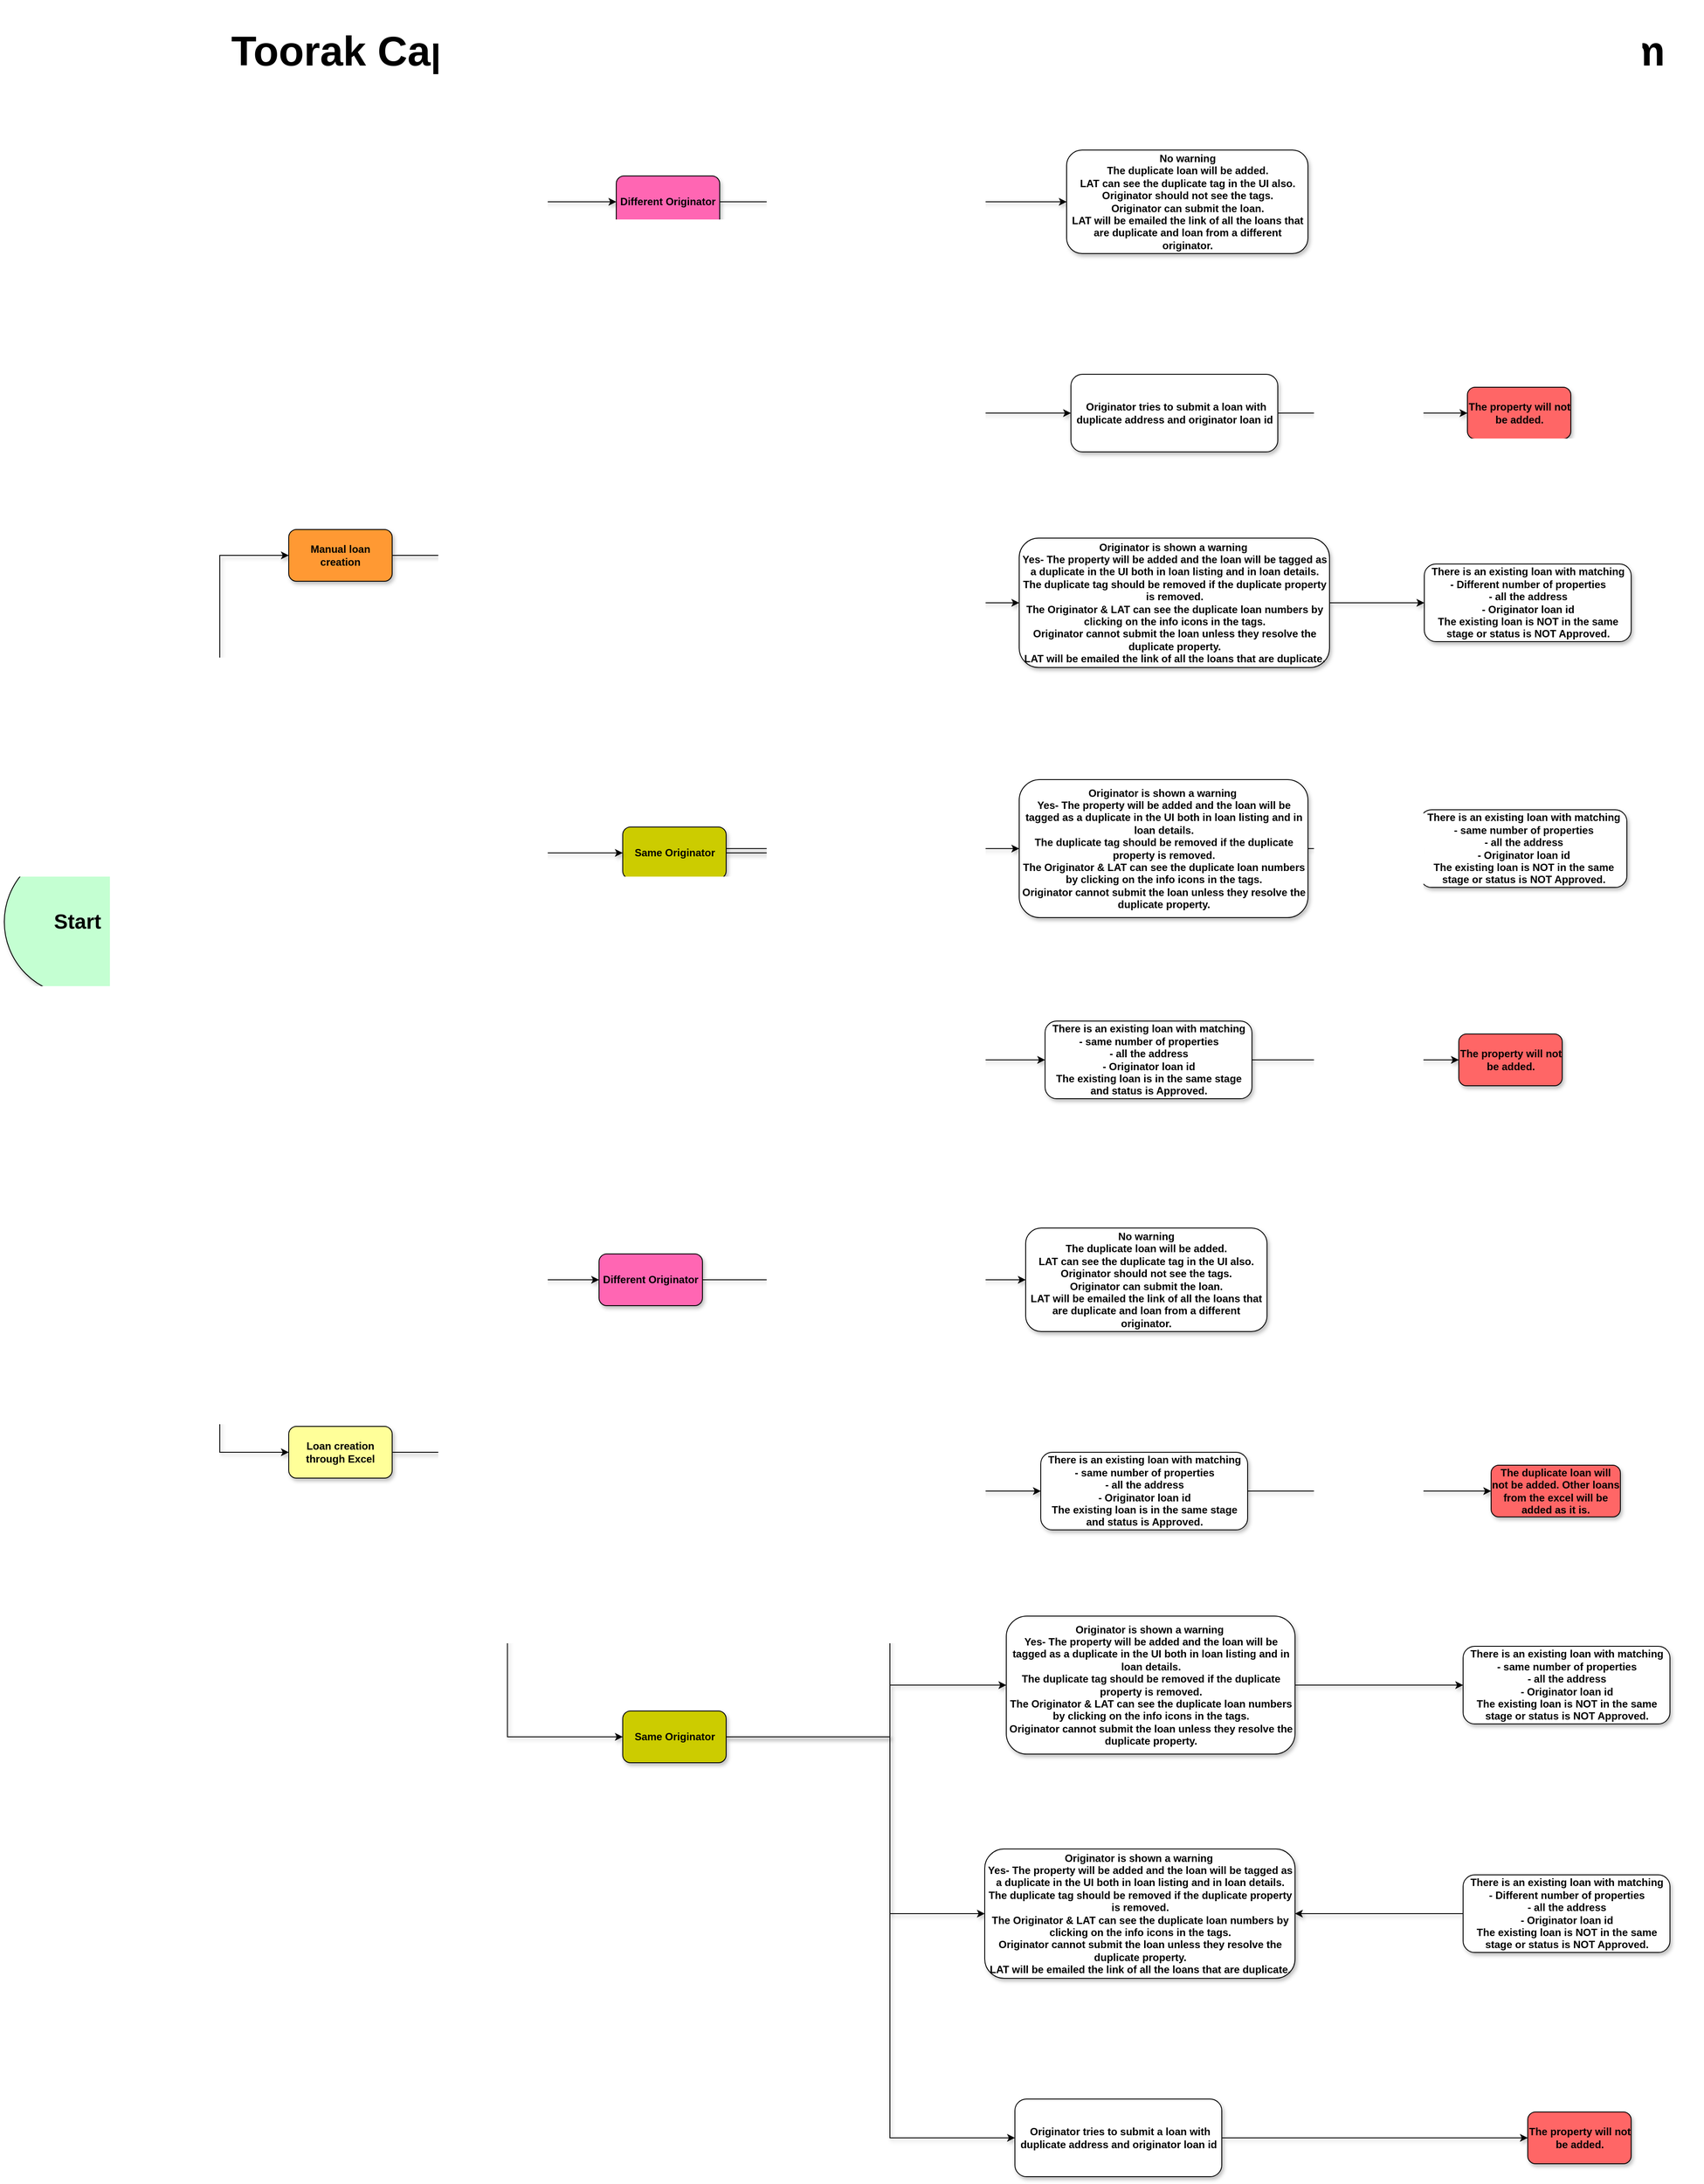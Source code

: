 <mxfile version="13.6.4" type="github">
  <diagram id="qH6c3s9MMgLRUwGL3_td" name="Page-1">
    <mxGraphModel dx="5282" dy="1964" grid="1" gridSize="10" guides="1" tooltips="1" connect="1" arrows="1" fold="1" page="1" pageScale="1" pageWidth="850" pageHeight="1100" math="0" shadow="0">
      <root>
        <mxCell id="0" />
        <mxCell id="1" parent="0" />
        <mxCell id="ZVSDZQNDmMW8suPTSfCe-81" style="edgeStyle=orthogonalEdgeStyle;rounded=0;orthogonalLoop=1;jettySize=auto;html=1;entryX=0;entryY=0.5;entryDx=0;entryDy=0;shadow=1;" edge="1" parent="1" source="ZVSDZQNDmMW8suPTSfCe-1" target="ZVSDZQNDmMW8suPTSfCe-3">
          <mxGeometry relative="1" as="geometry" />
        </mxCell>
        <mxCell id="ZVSDZQNDmMW8suPTSfCe-125" style="edgeStyle=orthogonalEdgeStyle;rounded=0;orthogonalLoop=1;jettySize=auto;html=1;entryX=0;entryY=0.5;entryDx=0;entryDy=0;shadow=1;" edge="1" parent="1" source="ZVSDZQNDmMW8suPTSfCe-1" target="ZVSDZQNDmMW8suPTSfCe-2">
          <mxGeometry relative="1" as="geometry" />
        </mxCell>
        <mxCell id="ZVSDZQNDmMW8suPTSfCe-1" value="&lt;font style=&quot;font-size: 24px&quot;&gt;Start&lt;/font&gt;" style="ellipse;whiteSpace=wrap;html=1;aspect=fixed;fillColor=#C4FFD2;fontStyle=1;shadow=1;" vertex="1" parent="1">
          <mxGeometry x="-670" y="1070" width="170" height="170" as="geometry" />
        </mxCell>
        <mxCell id="ZVSDZQNDmMW8suPTSfCe-96" style="edgeStyle=orthogonalEdgeStyle;rounded=0;orthogonalLoop=1;jettySize=auto;html=1;entryX=0;entryY=0.5;entryDx=0;entryDy=0;shadow=1;" edge="1" parent="1" source="ZVSDZQNDmMW8suPTSfCe-2" target="ZVSDZQNDmMW8suPTSfCe-5">
          <mxGeometry relative="1" as="geometry">
            <Array as="points">
              <mxPoint x="-90" y="1770" />
              <mxPoint x="-90" y="1570" />
            </Array>
          </mxGeometry>
        </mxCell>
        <mxCell id="ZVSDZQNDmMW8suPTSfCe-97" style="edgeStyle=orthogonalEdgeStyle;rounded=0;orthogonalLoop=1;jettySize=auto;html=1;entryX=0;entryY=0.5;entryDx=0;entryDy=0;shadow=1;" edge="1" parent="1" source="ZVSDZQNDmMW8suPTSfCe-2" target="ZVSDZQNDmMW8suPTSfCe-4">
          <mxGeometry relative="1" as="geometry" />
        </mxCell>
        <mxCell id="ZVSDZQNDmMW8suPTSfCe-2" value="Loan creation through Excel" style="rounded=1;whiteSpace=wrap;html=1;fillColor=#FFFF99;fontStyle=1;shadow=1;" vertex="1" parent="1">
          <mxGeometry x="-340" y="1740" width="120" height="60" as="geometry" />
        </mxCell>
        <mxCell id="ZVSDZQNDmMW8suPTSfCe-110" style="edgeStyle=orthogonalEdgeStyle;rounded=0;orthogonalLoop=1;jettySize=auto;html=1;entryX=0;entryY=0.5;entryDx=0;entryDy=0;shadow=1;" edge="1" parent="1" source="ZVSDZQNDmMW8suPTSfCe-4" target="ZVSDZQNDmMW8suPTSfCe-48">
          <mxGeometry relative="1" as="geometry">
            <Array as="points">
              <mxPoint x="357.5" y="2100" />
              <mxPoint x="357.5" y="1815" />
            </Array>
          </mxGeometry>
        </mxCell>
        <mxCell id="ZVSDZQNDmMW8suPTSfCe-111" style="edgeStyle=orthogonalEdgeStyle;rounded=0;orthogonalLoop=1;jettySize=auto;html=1;entryX=0;entryY=0.5;entryDx=0;entryDy=0;shadow=1;" edge="1" parent="1" source="ZVSDZQNDmMW8suPTSfCe-4" target="ZVSDZQNDmMW8suPTSfCe-52">
          <mxGeometry relative="1" as="geometry">
            <Array as="points">
              <mxPoint x="357.5" y="2100" />
              <mxPoint x="357.5" y="2040" />
            </Array>
          </mxGeometry>
        </mxCell>
        <mxCell id="ZVSDZQNDmMW8suPTSfCe-112" style="edgeStyle=orthogonalEdgeStyle;rounded=0;orthogonalLoop=1;jettySize=auto;html=1;entryX=0;entryY=0.5;entryDx=0;entryDy=0;shadow=1;" edge="1" parent="1" source="ZVSDZQNDmMW8suPTSfCe-4" target="ZVSDZQNDmMW8suPTSfCe-55">
          <mxGeometry relative="1" as="geometry">
            <Array as="points">
              <mxPoint x="357.5" y="2100" />
              <mxPoint x="357.5" y="2305" />
            </Array>
          </mxGeometry>
        </mxCell>
        <mxCell id="ZVSDZQNDmMW8suPTSfCe-113" style="edgeStyle=orthogonalEdgeStyle;rounded=0;orthogonalLoop=1;jettySize=auto;html=1;entryX=0;entryY=0.5;entryDx=0;entryDy=0;shadow=1;" edge="1" parent="1" source="ZVSDZQNDmMW8suPTSfCe-4" target="ZVSDZQNDmMW8suPTSfCe-57">
          <mxGeometry relative="1" as="geometry">
            <Array as="points">
              <mxPoint x="357.5" y="2100" />
              <mxPoint x="357.5" y="2565" />
            </Array>
          </mxGeometry>
        </mxCell>
        <mxCell id="ZVSDZQNDmMW8suPTSfCe-4" value="Same Originator" style="rounded=1;whiteSpace=wrap;html=1;fillColor=#CCCC00;fontStyle=1;shadow=1;" vertex="1" parent="1">
          <mxGeometry x="47.5" y="2070" width="120" height="60" as="geometry" />
        </mxCell>
        <mxCell id="ZVSDZQNDmMW8suPTSfCe-109" style="edgeStyle=orthogonalEdgeStyle;rounded=0;orthogonalLoop=1;jettySize=auto;html=1;entryX=0;entryY=0.5;entryDx=0;entryDy=0;shadow=1;" edge="1" parent="1" source="ZVSDZQNDmMW8suPTSfCe-5" target="ZVSDZQNDmMW8suPTSfCe-66">
          <mxGeometry relative="1" as="geometry" />
        </mxCell>
        <mxCell id="ZVSDZQNDmMW8suPTSfCe-5" value="Different Originator" style="rounded=1;whiteSpace=wrap;html=1;fillColor=#FF66B3;fontStyle=1;shadow=1;" vertex="1" parent="1">
          <mxGeometry x="20" y="1540" width="120" height="60" as="geometry" />
        </mxCell>
        <mxCell id="ZVSDZQNDmMW8suPTSfCe-98" style="edgeStyle=orthogonalEdgeStyle;rounded=0;orthogonalLoop=1;jettySize=auto;html=1;entryX=0;entryY=0.5;entryDx=0;entryDy=0;shadow=1;" edge="1" parent="1" source="ZVSDZQNDmMW8suPTSfCe-6" target="ZVSDZQNDmMW8suPTSfCe-31">
          <mxGeometry relative="1" as="geometry" />
        </mxCell>
        <mxCell id="ZVSDZQNDmMW8suPTSfCe-99" style="edgeStyle=orthogonalEdgeStyle;rounded=0;orthogonalLoop=1;jettySize=auto;html=1;entryX=0;entryY=0.5;entryDx=0;entryDy=0;shadow=1;" edge="1" parent="1" source="ZVSDZQNDmMW8suPTSfCe-6" target="ZVSDZQNDmMW8suPTSfCe-29">
          <mxGeometry relative="1" as="geometry">
            <Array as="points">
              <mxPoint x="367.5" y="1070" />
              <mxPoint x="367.5" y="785" />
            </Array>
          </mxGeometry>
        </mxCell>
        <mxCell id="ZVSDZQNDmMW8suPTSfCe-100" style="edgeStyle=orthogonalEdgeStyle;rounded=0;orthogonalLoop=1;jettySize=auto;html=1;entryX=0;entryY=0.5;entryDx=0;entryDy=0;shadow=1;" edge="1" parent="1" source="ZVSDZQNDmMW8suPTSfCe-6" target="ZVSDZQNDmMW8suPTSfCe-24">
          <mxGeometry relative="1" as="geometry" />
        </mxCell>
        <mxCell id="ZVSDZQNDmMW8suPTSfCe-101" style="edgeStyle=orthogonalEdgeStyle;rounded=0;orthogonalLoop=1;jettySize=auto;html=1;entryX=0;entryY=0.5;entryDx=0;entryDy=0;shadow=1;" edge="1" parent="1" source="ZVSDZQNDmMW8suPTSfCe-6" target="ZVSDZQNDmMW8suPTSfCe-19">
          <mxGeometry relative="1" as="geometry">
            <Array as="points">
              <mxPoint x="367.5" y="1070" />
              <mxPoint x="367.5" y="1315" />
            </Array>
          </mxGeometry>
        </mxCell>
        <mxCell id="ZVSDZQNDmMW8suPTSfCe-6" value="Same Originator" style="rounded=1;whiteSpace=wrap;html=1;fillColor=#CCCC00;fontStyle=1;shadow=1;" vertex="1" parent="1">
          <mxGeometry x="47.5" y="1045" width="120" height="60" as="geometry" />
        </mxCell>
        <mxCell id="ZVSDZQNDmMW8suPTSfCe-108" style="edgeStyle=orthogonalEdgeStyle;rounded=0;orthogonalLoop=1;jettySize=auto;html=1;entryX=0;entryY=0.5;entryDx=0;entryDy=0;shadow=1;" edge="1" parent="1" source="ZVSDZQNDmMW8suPTSfCe-7" target="ZVSDZQNDmMW8suPTSfCe-68">
          <mxGeometry relative="1" as="geometry" />
        </mxCell>
        <mxCell id="ZVSDZQNDmMW8suPTSfCe-7" value="Different Originator" style="rounded=1;whiteSpace=wrap;html=1;fillColor=#FF66B3;shadow=1;fontStyle=1" vertex="1" parent="1">
          <mxGeometry x="40" y="290" width="120" height="60" as="geometry" />
        </mxCell>
        <mxCell id="ZVSDZQNDmMW8suPTSfCe-104" style="edgeStyle=orthogonalEdgeStyle;rounded=0;orthogonalLoop=1;jettySize=auto;html=1;entryX=0;entryY=0.5;entryDx=0;entryDy=0;shadow=1;" edge="1" parent="1" source="ZVSDZQNDmMW8suPTSfCe-19" target="ZVSDZQNDmMW8suPTSfCe-20">
          <mxGeometry relative="1" as="geometry" />
        </mxCell>
        <mxCell id="ZVSDZQNDmMW8suPTSfCe-19" value="&lt;div&gt;There is an existing loan with matching&lt;/div&gt;&lt;div&gt;- same number of properties&lt;/div&gt;&lt;div&gt;- all the address&lt;/div&gt;&lt;div&gt;- Originator loan id&lt;/div&gt;&lt;div&gt;The existing loan is in the same stage and status is Approved.&lt;/div&gt;" style="rounded=1;whiteSpace=wrap;html=1;fontStyle=1;shadow=1;" vertex="1" parent="1">
          <mxGeometry x="537.5" y="1270" width="240" height="90" as="geometry" />
        </mxCell>
        <mxCell id="ZVSDZQNDmMW8suPTSfCe-20" value="The property will not be added." style="rounded=1;whiteSpace=wrap;html=1;fillColor=#FF6666;fontStyle=1;shadow=1;" vertex="1" parent="1">
          <mxGeometry x="1017.5" y="1285" width="120" height="60" as="geometry" />
        </mxCell>
        <mxCell id="ZVSDZQNDmMW8suPTSfCe-23" value="&lt;div&gt;There is an existing loan with matching&lt;/div&gt;&lt;div&gt;- same number of properties&lt;/div&gt;&lt;div&gt;- all the address&lt;/div&gt;&lt;div&gt;- Originator loan id&lt;/div&gt;&lt;div&gt;The existing loan is NOT in the same stage or status is NOT Approved.&lt;/div&gt;" style="rounded=1;whiteSpace=wrap;html=1;fontStyle=1;shadow=1;" vertex="1" parent="1">
          <mxGeometry x="972.5" y="1025" width="240" height="90" as="geometry" />
        </mxCell>
        <mxCell id="ZVSDZQNDmMW8suPTSfCe-105" style="edgeStyle=orthogonalEdgeStyle;rounded=0;orthogonalLoop=1;jettySize=auto;html=1;entryX=0;entryY=0.5;entryDx=0;entryDy=0;shadow=1;" edge="1" parent="1" source="ZVSDZQNDmMW8suPTSfCe-24" target="ZVSDZQNDmMW8suPTSfCe-23">
          <mxGeometry relative="1" as="geometry" />
        </mxCell>
        <mxCell id="ZVSDZQNDmMW8suPTSfCe-24" value="&lt;div&gt;Originator is shown a warning&amp;nbsp;&lt;/div&gt;&lt;div&gt;Yes- The property will be added and the loan will be tagged as a duplicate in the UI both in loan listing and in loan details.&lt;/div&gt;&lt;div&gt;The duplicate tag should be removed if the duplicate property is removed.&lt;/div&gt;&lt;div&gt;The Originator &amp;amp; LAT can see the duplicate loan numbers by clicking on the info icons in the tags.&lt;/div&gt;&lt;div&gt;Originator cannot submit the loan unless they resolve the duplicate property.&lt;/div&gt;" style="rounded=1;whiteSpace=wrap;html=1;fontStyle=1;shadow=1;" vertex="1" parent="1">
          <mxGeometry x="507.5" y="990" width="335" height="160" as="geometry" />
        </mxCell>
        <mxCell id="ZVSDZQNDmMW8suPTSfCe-28" value="&lt;div&gt;There is an existing loan with matching&lt;/div&gt;&lt;div&gt;- Different number of properties&lt;/div&gt;&lt;div&gt;- all the address&lt;/div&gt;&lt;div&gt;- Originator loan id&lt;/div&gt;&lt;div&gt;The existing loan is NOT in the same stage or status is NOT Approved.&lt;/div&gt;" style="rounded=1;whiteSpace=wrap;html=1;fontStyle=1;shadow=1;" vertex="1" parent="1">
          <mxGeometry x="977.5" y="740" width="240" height="90" as="geometry" />
        </mxCell>
        <mxCell id="ZVSDZQNDmMW8suPTSfCe-106" style="edgeStyle=orthogonalEdgeStyle;rounded=0;orthogonalLoop=1;jettySize=auto;html=1;entryX=0;entryY=0.5;entryDx=0;entryDy=0;shadow=1;" edge="1" parent="1" source="ZVSDZQNDmMW8suPTSfCe-29" target="ZVSDZQNDmMW8suPTSfCe-28">
          <mxGeometry relative="1" as="geometry" />
        </mxCell>
        <mxCell id="ZVSDZQNDmMW8suPTSfCe-29" value="&lt;div&gt;Originator is shown a warning&amp;nbsp;&lt;/div&gt;&lt;div&gt;Yes- The property will be added and the loan will be tagged as a duplicate in the UI both in loan listing and in loan details.&lt;/div&gt;&lt;div&gt;The duplicate tag should be removed if the duplicate property is removed.&lt;/div&gt;&lt;div&gt;The Originator &amp;amp; LAT can see the duplicate loan numbers by clicking on the info icons in the tags.&lt;/div&gt;&lt;div&gt;Originator cannot submit the loan unless they resolve the duplicate property.&lt;/div&gt;&lt;div&gt;LAT will be emailed the link of all the loans that are duplicate.&lt;/div&gt;" style="rounded=1;whiteSpace=wrap;html=1;fontStyle=1;shadow=1;" vertex="1" parent="1">
          <mxGeometry x="507.5" y="710" width="360" height="150" as="geometry" />
        </mxCell>
        <mxCell id="ZVSDZQNDmMW8suPTSfCe-107" style="edgeStyle=orthogonalEdgeStyle;rounded=0;orthogonalLoop=1;jettySize=auto;html=1;entryX=0;entryY=0.5;entryDx=0;entryDy=0;shadow=1;" edge="1" parent="1" source="ZVSDZQNDmMW8suPTSfCe-31" target="ZVSDZQNDmMW8suPTSfCe-32">
          <mxGeometry relative="1" as="geometry" />
        </mxCell>
        <mxCell id="ZVSDZQNDmMW8suPTSfCe-31" value="&amp;nbsp;Originator tries to submit a loan with duplicate address and originator loan id" style="rounded=1;whiteSpace=wrap;html=1;fontStyle=1;shadow=1;" vertex="1" parent="1">
          <mxGeometry x="567.5" y="520" width="240" height="90" as="geometry" />
        </mxCell>
        <mxCell id="ZVSDZQNDmMW8suPTSfCe-32" value="The property will not be added." style="rounded=1;whiteSpace=wrap;html=1;fillColor=#FF6666;fontStyle=1;shadow=1;" vertex="1" parent="1">
          <mxGeometry x="1027.5" y="535" width="120" height="60" as="geometry" />
        </mxCell>
        <mxCell id="ZVSDZQNDmMW8suPTSfCe-117" style="edgeStyle=orthogonalEdgeStyle;rounded=0;orthogonalLoop=1;jettySize=auto;html=1;entryX=0;entryY=0.5;entryDx=0;entryDy=0;shadow=1;" edge="1" parent="1" source="ZVSDZQNDmMW8suPTSfCe-48" target="ZVSDZQNDmMW8suPTSfCe-49">
          <mxGeometry relative="1" as="geometry" />
        </mxCell>
        <mxCell id="ZVSDZQNDmMW8suPTSfCe-48" value="&lt;div&gt;There is an existing loan with matching&lt;/div&gt;&lt;div&gt;- same number of properties&lt;/div&gt;&lt;div&gt;- all the address&lt;/div&gt;&lt;div&gt;- Originator loan id&lt;/div&gt;&lt;div&gt;The existing loan is in the same stage and status is Approved.&lt;/div&gt;" style="rounded=1;whiteSpace=wrap;html=1;fontStyle=1;shadow=1;" vertex="1" parent="1">
          <mxGeometry x="532.5" y="1770" width="240" height="90" as="geometry" />
        </mxCell>
        <mxCell id="ZVSDZQNDmMW8suPTSfCe-49" value="The duplicate loan will not be added. Other loans from the excel will be added as it is." style="rounded=1;whiteSpace=wrap;html=1;fillColor=#FF6666;fontStyle=1;shadow=1;" vertex="1" parent="1">
          <mxGeometry x="1055" y="1785" width="150" height="60" as="geometry" />
        </mxCell>
        <mxCell id="ZVSDZQNDmMW8suPTSfCe-51" value="&lt;div&gt;There is an existing loan with matching&lt;/div&gt;&lt;div&gt;- same number of properties&lt;/div&gt;&lt;div&gt;- all the address&lt;/div&gt;&lt;div&gt;- Originator loan id&lt;/div&gt;&lt;div&gt;The existing loan is NOT in the same stage or status is NOT Approved.&lt;/div&gt;" style="rounded=1;whiteSpace=wrap;html=1;fontStyle=1;shadow=1;" vertex="1" parent="1">
          <mxGeometry x="1022.5" y="1995" width="240" height="90" as="geometry" />
        </mxCell>
        <mxCell id="ZVSDZQNDmMW8suPTSfCe-120" style="edgeStyle=orthogonalEdgeStyle;rounded=0;orthogonalLoop=1;jettySize=auto;html=1;entryX=0;entryY=0.5;entryDx=0;entryDy=0;shadow=1;" edge="1" parent="1" source="ZVSDZQNDmMW8suPTSfCe-52" target="ZVSDZQNDmMW8suPTSfCe-51">
          <mxGeometry relative="1" as="geometry" />
        </mxCell>
        <mxCell id="ZVSDZQNDmMW8suPTSfCe-52" value="&lt;div&gt;Originator is shown a warning&amp;nbsp;&lt;/div&gt;&lt;div&gt;Yes- The property will be added and the loan will be tagged as a duplicate in the UI both in loan listing and in loan details.&lt;/div&gt;&lt;div&gt;The duplicate tag should be removed if the duplicate property is removed.&lt;/div&gt;&lt;div&gt;The Originator &amp;amp; LAT can see the duplicate loan numbers by clicking on the info icons in the tags.&lt;/div&gt;&lt;div&gt;Originator cannot submit the loan unless they resolve the duplicate property.&lt;/div&gt;" style="rounded=1;whiteSpace=wrap;html=1;fontStyle=1;shadow=1;" vertex="1" parent="1">
          <mxGeometry x="492.5" y="1960" width="335" height="160" as="geometry" />
        </mxCell>
        <mxCell id="ZVSDZQNDmMW8suPTSfCe-53" value="" style="edgeStyle=orthogonalEdgeStyle;rounded=0;orthogonalLoop=1;jettySize=auto;html=1;shadow=1;" edge="1" parent="1" source="ZVSDZQNDmMW8suPTSfCe-54" target="ZVSDZQNDmMW8suPTSfCe-55">
          <mxGeometry relative="1" as="geometry" />
        </mxCell>
        <mxCell id="ZVSDZQNDmMW8suPTSfCe-54" value="&lt;div&gt;There is an existing loan with matching&lt;/div&gt;&lt;div&gt;- Different number of properties&lt;/div&gt;&lt;div&gt;- all the address&lt;/div&gt;&lt;div&gt;- Originator loan id&lt;/div&gt;&lt;div&gt;The existing loan is NOT in the same stage or status is NOT Approved.&lt;/div&gt;" style="rounded=1;whiteSpace=wrap;html=1;fontStyle=1;shadow=1;" vertex="1" parent="1">
          <mxGeometry x="1022.5" y="2260" width="240" height="90" as="geometry" />
        </mxCell>
        <mxCell id="ZVSDZQNDmMW8suPTSfCe-55" value="&lt;div&gt;Originator is shown a warning&amp;nbsp;&lt;/div&gt;&lt;div&gt;Yes- The property will be added and the loan will be tagged as a duplicate in the UI both in loan listing and in loan details.&lt;/div&gt;&lt;div&gt;The duplicate tag should be removed if the duplicate property is removed.&lt;/div&gt;&lt;div&gt;The Originator &amp;amp; LAT can see the duplicate loan numbers by clicking on the info icons in the tags.&lt;/div&gt;&lt;div&gt;Originator cannot submit the loan unless they resolve the duplicate property.&lt;/div&gt;&lt;div&gt;LAT will be emailed the link of all the loans that are duplicate.&lt;/div&gt;" style="rounded=1;whiteSpace=wrap;html=1;fontStyle=1;shadow=1;" vertex="1" parent="1">
          <mxGeometry x="467.5" y="2230" width="360" height="150" as="geometry" />
        </mxCell>
        <mxCell id="ZVSDZQNDmMW8suPTSfCe-121" style="edgeStyle=orthogonalEdgeStyle;rounded=0;orthogonalLoop=1;jettySize=auto;html=1;entryX=0;entryY=0.5;entryDx=0;entryDy=0;shadow=1;" edge="1" parent="1" source="ZVSDZQNDmMW8suPTSfCe-57" target="ZVSDZQNDmMW8suPTSfCe-58">
          <mxGeometry relative="1" as="geometry" />
        </mxCell>
        <mxCell id="ZVSDZQNDmMW8suPTSfCe-57" value="&amp;nbsp;Originator tries to submit a loan with duplicate address and originator loan id" style="rounded=1;whiteSpace=wrap;html=1;fontStyle=1;shadow=1;" vertex="1" parent="1">
          <mxGeometry x="502.5" y="2520" width="240" height="90" as="geometry" />
        </mxCell>
        <mxCell id="ZVSDZQNDmMW8suPTSfCe-58" value="The property will not be added." style="rounded=1;whiteSpace=wrap;html=1;fillColor=#FF6666;fontStyle=1;shadow=1;" vertex="1" parent="1">
          <mxGeometry x="1097.5" y="2535" width="120" height="60" as="geometry" />
        </mxCell>
        <mxCell id="ZVSDZQNDmMW8suPTSfCe-66" value="&lt;div&gt;No warning&lt;span&gt;	&lt;/span&gt;&lt;/div&gt;&lt;div&gt;The duplicate loan will be added.&lt;/div&gt;&lt;div&gt;LAT can see the duplicate tag in the UI also. Originator should not see the tags.&lt;/div&gt;&lt;div&gt;Originator can submit the loan.&lt;/div&gt;&lt;div&gt;LAT will be emailed the link of all the loans that are duplicate and loan from a different originator.&lt;/div&gt;" style="rounded=1;whiteSpace=wrap;html=1;fontStyle=1;shadow=1;" vertex="1" parent="1">
          <mxGeometry x="515" y="1510" width="280" height="120" as="geometry" />
        </mxCell>
        <mxCell id="ZVSDZQNDmMW8suPTSfCe-68" value="&lt;div&gt;No warning&lt;span&gt;	&lt;/span&gt;&lt;/div&gt;&lt;div&gt;The duplicate loan will be added.&lt;/div&gt;&lt;div&gt;LAT can see the duplicate tag in the UI also. Originator should not see the tags.&lt;/div&gt;&lt;div&gt;Originator can submit the loan.&lt;/div&gt;&lt;div&gt;LAT will be emailed the link of all the loans that are duplicate and loan from a different originator.&lt;/div&gt;" style="rounded=1;whiteSpace=wrap;html=1;fontStyle=1;shadow=1;" vertex="1" parent="1">
          <mxGeometry x="562.5" y="260" width="280" height="120" as="geometry" />
        </mxCell>
        <mxCell id="ZVSDZQNDmMW8suPTSfCe-84" style="edgeStyle=orthogonalEdgeStyle;rounded=0;orthogonalLoop=1;jettySize=auto;html=1;entryX=0;entryY=0.5;entryDx=0;entryDy=0;shadow=1;" edge="1" parent="1" source="ZVSDZQNDmMW8suPTSfCe-3" target="ZVSDZQNDmMW8suPTSfCe-7">
          <mxGeometry relative="1" as="geometry" />
        </mxCell>
        <mxCell id="ZVSDZQNDmMW8suPTSfCe-86" style="edgeStyle=orthogonalEdgeStyle;rounded=0;orthogonalLoop=1;jettySize=auto;html=1;entryX=0;entryY=0.5;entryDx=0;entryDy=0;shadow=1;" edge="1" parent="1" source="ZVSDZQNDmMW8suPTSfCe-3" target="ZVSDZQNDmMW8suPTSfCe-6">
          <mxGeometry relative="1" as="geometry" />
        </mxCell>
        <mxCell id="ZVSDZQNDmMW8suPTSfCe-3" value="&lt;span&gt;Manual loan creation&lt;/span&gt;" style="rounded=1;whiteSpace=wrap;html=1;fillColor=#FF9933;fontStyle=1;shadow=1;" vertex="1" parent="1">
          <mxGeometry x="-340" y="700" width="120" height="60" as="geometry" />
        </mxCell>
        <mxCell id="ZVSDZQNDmMW8suPTSfCe-71" value="&lt;font style=&quot;font-size: 48px&quot;&gt;Toorak Capital Duplicate Loans and Properties Processing Flow Diagram&lt;/font&gt;" style="text;html=1;strokeColor=none;fillColor=none;align=center;verticalAlign=middle;whiteSpace=wrap;rounded=0;fontStyle=1;shadow=1;" vertex="1" parent="1">
          <mxGeometry x="-445" y="90" width="1740" height="110" as="geometry" />
        </mxCell>
      </root>
    </mxGraphModel>
  </diagram>
</mxfile>
